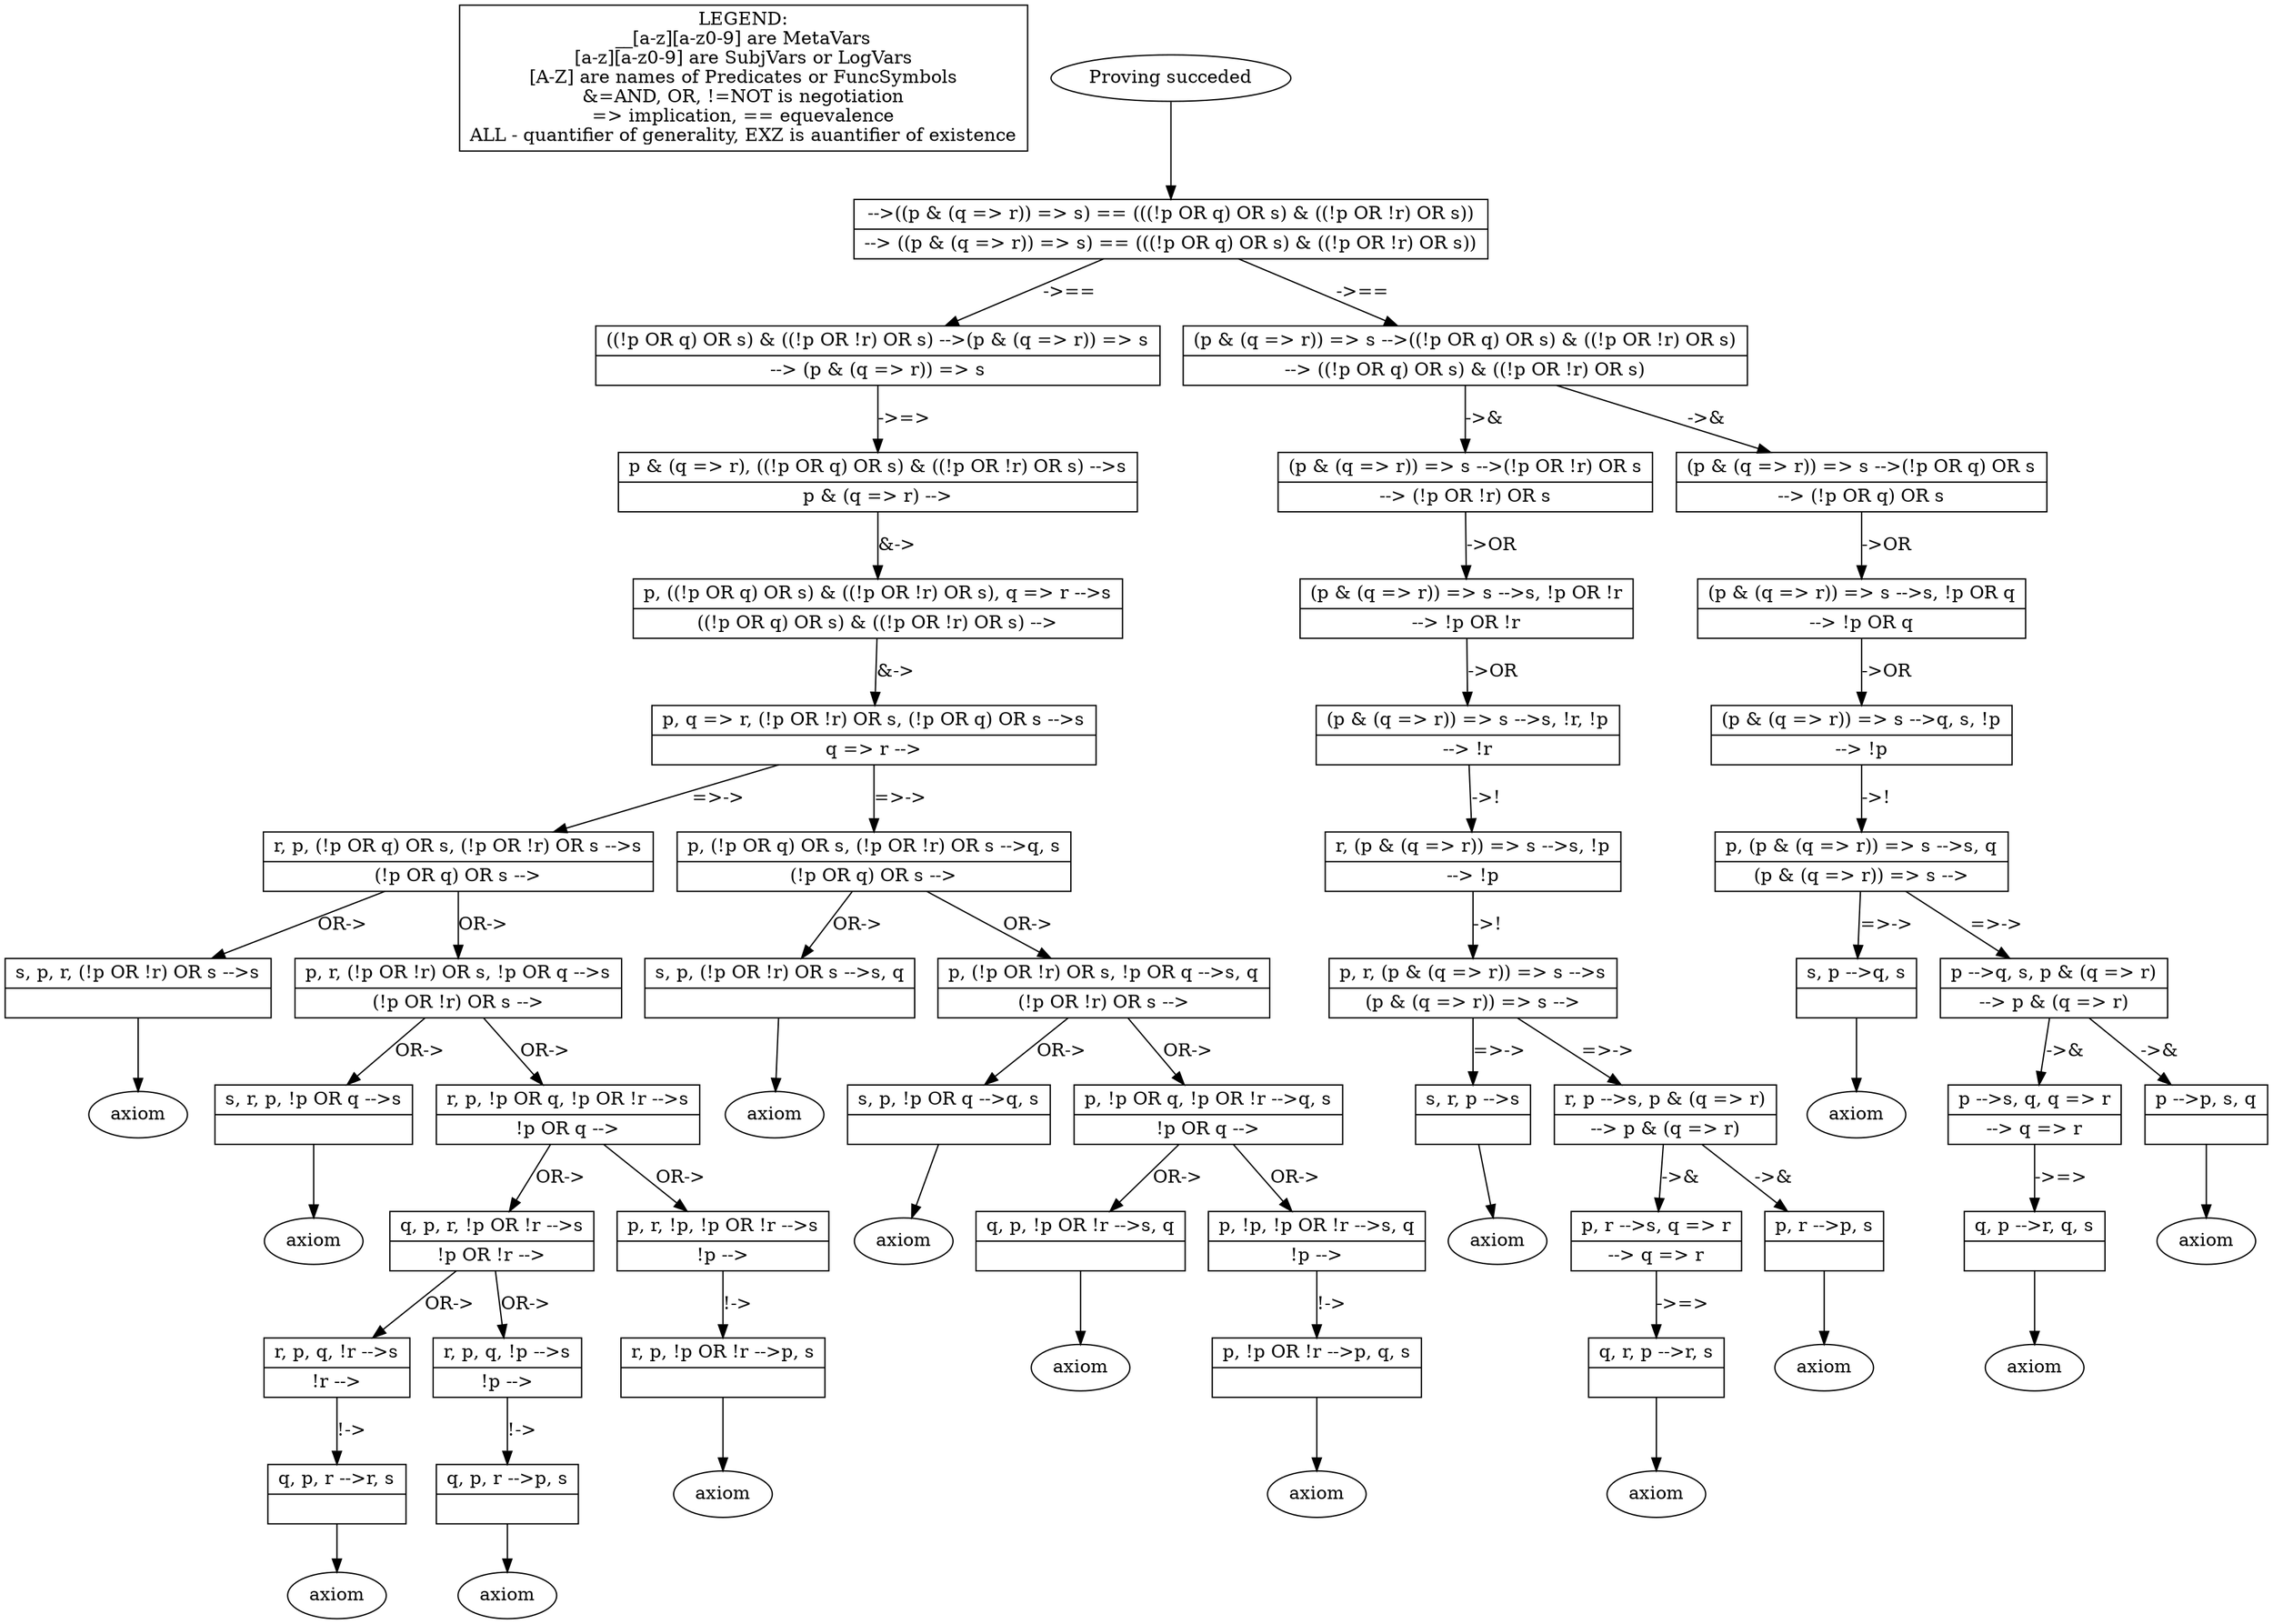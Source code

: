 digraph X {
legend [shape=box,label="LEGEND:\n__[a-z][a-z0-9] are MetaVars\n[a-z][a-z0-9] are SubjVars or LogVars\n[A-Z] are names of Predicates or FuncSymbols\n&=AND, OR, !=NOT is negotiation\n=> implication, == equevalence\nALL - quantifier of generality, EXZ is auantifier of existence"];	60 [label="Proving succeded"]
	60 -> 0
	59 [label="axiom"]
	58 [shape=record,label="{<seq> q, p, r --\>p, s |<lastfip>  }"];
	58 -> 59 [label=""]
	57 [label="axiom"]
	56 [shape=record,label="{<seq> q, p, r --\>r, s |<lastfip>  }"];
	56 -> 57 [label=""]
	55 [label="axiom"]
	54 [shape=record,label="{<seq> r, p, !p OR !r --\>p, s |<lastfip>  }"];
	54 -> 55 [label=""]
	53 [shape=record,label="{<seq> r, p, q, !r --\>s |<lastfip> !r --\> }"];
	53 -> 56 [label="!->"]
	52 [shape=record,label="{<seq> r, p, q, !p --\>s |<lastfip> !p --\> }"];
	52 -> 58 [label="!->"]
	51 [label="axiom"]
	50 [shape=record,label="{<seq> p, !p OR !r --\>p, q, s |<lastfip>  }"];
	50 -> 51 [label=""]
	49 [label="axiom"]
	48 [shape=record,label="{<seq> q, r, p --\>r, s |<lastfip>  }"];
	48 -> 49 [label=""]
	47 [label="axiom"]
	46 [shape=record,label="{<seq> p, r --\>s, q =\> r |<lastfip> --\> q =\> r }"];
	46 -> 48 [label="->=>"]
	45 [shape=record,label="{<seq> p, r --\>p, s |<lastfip>  }"];
	45 -> 47 [label=""]
	44 [label="axiom"]
	43 [shape=record,label="{<seq> q, p --\>r, q, s |<lastfip>  }"];
	43 -> 44 [label=""]
	42 [label="axiom"]
	41 [shape=record,label="{<seq> q, p, !p OR !r --\>s, q |<lastfip>  }"];
	41 -> 42 [label=""]
	40 [shape=record,label="{<seq> p, !p, !p OR !r --\>s, q |<lastfip> !p --\> }"];
	40 -> 50 [label="!->"]
	39 [shape=record,label="{<seq> q, p, r, !p OR !r --\>s |<lastfip> !p OR !r --\> }"];
	39 -> 53 [label="OR->"]
	39 -> 52 [label="OR->"]
	38 [shape=record,label="{<seq> p, r, !p, !p OR !r --\>s |<lastfip> !p --\> }"];
	38 -> 54 [label="!->"]
	37 [label="axiom"]
	36 [shape=record,label="{<seq> s, r, p, !p OR q --\>s |<lastfip>  }"];
	36 -> 37 [label=""]
	35 [shape=record,label="{<seq> r, p, !p OR q, !p OR !r --\>s |<lastfip> !p OR q --\> }"];
	35 -> 39 [label="OR->"]
	35 -> 38 [label="OR->"]
	34 [label="axiom"]
	33 [shape=record,label="{<seq> s, p, !p OR q --\>q, s |<lastfip>  }"];
	33 -> 34 [label=""]
	32 [shape=record,label="{<seq> p, !p OR q, !p OR !r --\>q, s |<lastfip> !p OR q --\> }"];
	32 -> 41 [label="OR->"]
	32 -> 40 [label="OR->"]
	31 [label="axiom"]
	30 [shape=record,label="{<seq> p --\>s, q, q =\> r |<lastfip> --\> q =\> r }"];
	30 -> 43 [label="->=>"]
	29 [shape=record,label="{<seq> p --\>p, s, q |<lastfip>  }"];
	29 -> 31 [label=""]
	28 [label="axiom"]
	27 [shape=record,label="{<seq> s, r, p --\>s |<lastfip>  }"];
	27 -> 28 [label=""]
	26 [shape=record,label="{<seq> r, p --\>s, p & (q =\> r) |<lastfip> --\> p & (q =\> r) }"];
	26 -> 46 [label="->&"]
	26 -> 45 [label="->&"]
	25 [shape=record,label="{<seq> p, r, (p & (q =\> r)) =\> s --\>s |<lastfip> (p & (q =\> r)) =\> s --\> }"];
	25 -> 27 [label="=>->"]
	25 -> 26 [label="=>->"]
	24 [label="axiom"]
	23 [shape=record,label="{<seq> s, p --\>q, s |<lastfip>  }"];
	23 -> 24 [label=""]
	22 [shape=record,label="{<seq> p --\>q, s, p & (q =\> r) |<lastfip> --\> p & (q =\> r) }"];
	22 -> 30 [label="->&"]
	22 -> 29 [label="->&"]
	21 [label="axiom"]
	20 [shape=record,label="{<seq> s, p, (!p OR !r) OR s --\>s, q |<lastfip>  }"];
	20 -> 21 [label=""]
	19 [shape=record,label="{<seq> p, (!p OR !r) OR s, !p OR q --\>s, q |<lastfip> (!p OR !r) OR s --\> }"];
	19 -> 33 [label="OR->"]
	19 -> 32 [label="OR->"]
	18 [label="axiom"]
	17 [shape=record,label="{<seq> s, p, r, (!p OR !r) OR s --\>s |<lastfip>  }"];
	17 -> 18 [label=""]
	16 [shape=record,label="{<seq> p, r, (!p OR !r) OR s, !p OR q --\>s |<lastfip> (!p OR !r) OR s --\> }"];
	16 -> 36 [label="OR->"]
	16 -> 35 [label="OR->"]
	15 [shape=record,label="{<seq> r, p, (!p OR q) OR s, (!p OR !r) OR s --\>s |<lastfip> (!p OR q) OR s --\> }"];
	15 -> 17 [label="OR->"]
	15 -> 16 [label="OR->"]
	14 [shape=record,label="{<seq> p, (!p OR q) OR s, (!p OR !r) OR s --\>q, s |<lastfip> (!p OR q) OR s --\> }"];
	14 -> 20 [label="OR->"]
	14 -> 19 [label="OR->"]
	13 [shape=record,label="{<seq> p, (p & (q =\> r)) =\> s --\>s, q |<lastfip> (p & (q =\> r)) =\> s --\> }"];
	13 -> 23 [label="=>->"]
	13 -> 22 [label="=>->"]
	12 [shape=record,label="{<seq> r, (p & (q =\> r)) =\> s --\>s, !p |<lastfip> --\> !p }"];
	12 -> 25 [label="->!"]
	11 [shape=record,label="{<seq> (p & (q =\> r)) =\> s --\>s, !r, !p |<lastfip> --\> !r }"];
	11 -> 12 [label="->!"]
	10 [shape=record,label="{<seq> (p & (q =\> r)) =\> s --\>q, s, !p |<lastfip> --\> !p }"];
	10 -> 13 [label="->!"]
	9 [shape=record,label="{<seq> p, q =\> r, (!p OR !r) OR s, (!p OR q) OR s --\>s |<lastfip> q =\> r --\> }"];
	9 -> 15 [label="=>->"]
	9 -> 14 [label="=>->"]
	8 [shape=record,label="{<seq> p, ((!p OR q) OR s) & ((!p OR !r) OR s), q =\> r --\>s |<lastfip> ((!p OR q) OR s) & ((!p OR !r) OR s) --\> }"];
	8 -> 9 [label="&->"]
	7 [shape=record,label="{<seq> (p & (q =\> r)) =\> s --\>s, !p OR q |<lastfip> --\> !p OR q }"];
	7 -> 10 [label="->OR"]
	6 [shape=record,label="{<seq> (p & (q =\> r)) =\> s --\>s, !p OR !r |<lastfip> --\> !p OR !r }"];
	6 -> 11 [label="->OR"]
	5 [shape=record,label="{<seq> (p & (q =\> r)) =\> s --\>(!p OR !r) OR s |<lastfip> --\> (!p OR !r) OR s }"];
	5 -> 6 [label="->OR"]
	4 [shape=record,label="{<seq> (p & (q =\> r)) =\> s --\>(!p OR q) OR s |<lastfip> --\> (!p OR q) OR s }"];
	4 -> 7 [label="->OR"]
	3 [shape=record,label="{<seq> p & (q =\> r), ((!p OR q) OR s) & ((!p OR !r) OR s) --\>s |<lastfip> p & (q =\> r) --\> }"];
	3 -> 8 [label="&->"]
	2 [shape=record,label="{<seq> ((!p OR q) OR s) & ((!p OR !r) OR s) --\>(p & (q =\> r)) =\> s |<lastfip> --\> (p & (q =\> r)) =\> s }"];
	2 -> 3 [label="->=>"]
	1 [shape=record,label="{<seq> (p & (q =\> r)) =\> s --\>((!p OR q) OR s) & ((!p OR !r) OR s) |<lastfip> --\> ((!p OR q) OR s) & ((!p OR !r) OR s) }"];
	1 -> 5 [label="->&"]
	1 -> 4 [label="->&"]
	0 [shape=record,label="{<seq>  --\>((p & (q =\> r)) =\> s) == (((!p OR q) OR s) & ((!p OR !r) OR s)) |<lastfip> --\> ((p & (q =\> r)) =\> s) == (((!p OR q) OR s) & ((!p OR !r) OR s)) }"];
	0 -> 2 [label="->=="]
	0 -> 1 [label="->=="]
}
